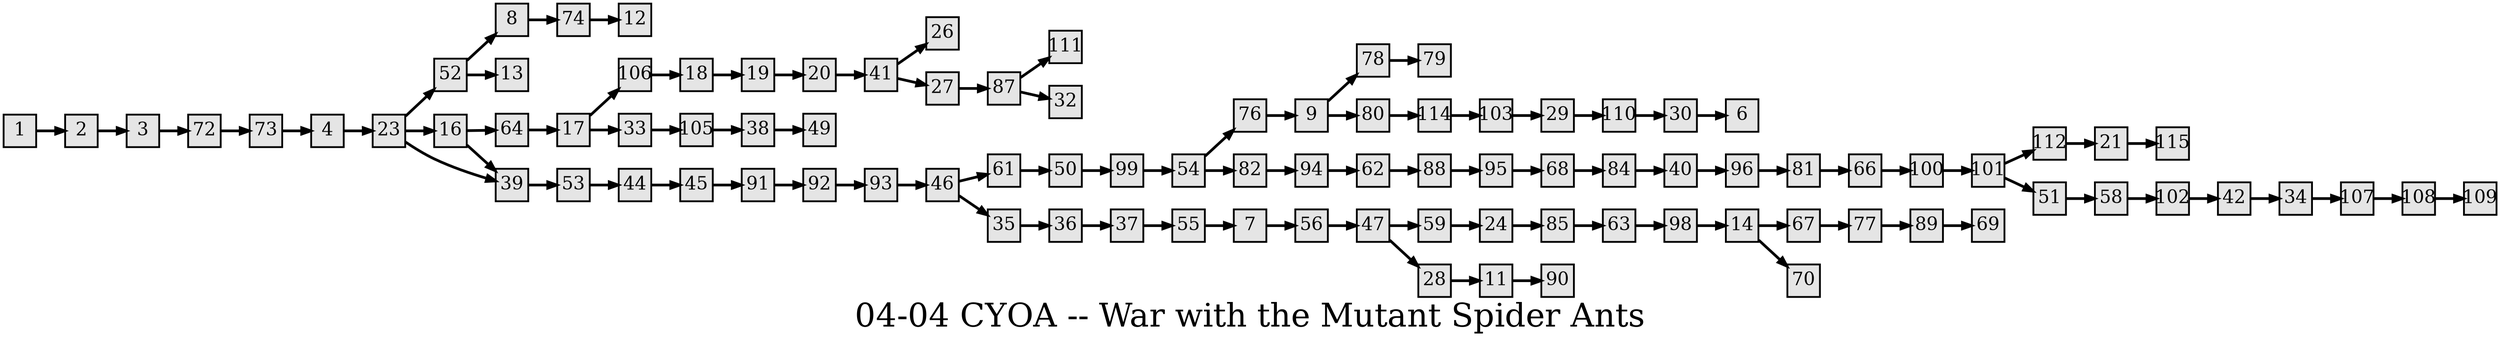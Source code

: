digraph g{
  graph [ label="04-04 CYOA -- War with the Mutant Spider Ants" rankdir=LR, ordering=out, fontsize=36, nodesep="0.35", ranksep="0.45"];
  node  [shape=rect, penwidth=2, fontsize=20, style=filled, fillcolor=grey90, margin="0,0", labelfloat=true, regular=true, fixedsize=true];
  edge  [labelfloat=true, penwidth=3, fontsize=12];

  1 -> 2;
  2 -> 3;
  3 -> 72;
  4 -> 23;
  7 -> 56;
  8 -> 74;
  9 -> 78;
  9 -> 80;
  11 -> 90;
  14 -> 67;
  14 -> 70;
  16 -> 64;
  16 -> 39;
  17 -> 106;
  17 -> 33;
  18 -> 19;
  19 -> 20;
  20 -> 41;
  21 -> 115;
  23 -> 52;
  23 -> 16;
  23 -> 39;
  24 -> 85;
  27 -> 87;
  28 -> 11;
  29 -> 110;
  30 -> 6;
  33 -> 105;
  34 -> 107;
  35 -> 36;
  36 -> 37;
  37 -> 55;
  38 -> 49;
  39 -> 53;
  40 -> 96;
  41 -> 26;
  41 -> 27;
  42 -> 34;
  44 -> 45;
  45 -> 91;
  46 -> 61;
  46 -> 35;
  47 -> 59;
  47 -> 28;
  50 -> 99;
  51 -> 58;
  52 -> 8;
  52 -> 13;
  53 -> 44;
  54 -> 76;
  54 -> 82;
  55 -> 7;
  56 -> 47;
  58 -> 102;
  59 -> 24;
  61 -> 50;
  62 -> 88;
  63 -> 98;
  64 -> 17;
  66 -> 100;
  67 -> 77;
  68 -> 84;
  72 -> 73;
  73 -> 4;
  74 -> 12;
  76 -> 9;
  77 -> 89;
  78 -> 79;
  80 -> 114;
  81 -> 66;
  82 -> 94;
  84 -> 40;
  85 -> 63;
  87 -> 111;
  87 -> 32;
  88 -> 95;
  89 -> 69;
  91 -> 92;
  92 -> 93;
  93 -> 46;
  94 -> 62;
  95 -> 68;
  96 -> 81;
  98 -> 14;
  99 -> 54;
  100 -> 101;
  101 -> 112;
  101 -> 51;
  102 -> 42;
  103 -> 29;
  105 -> 38;
  106 -> 18;
  107 -> 108;
  108 -> 109;
  110 -> 30;
  112 -> 21;
  114 -> 103;
}

